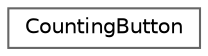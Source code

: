 digraph "Graphical Class Hierarchy"
{
 // LATEX_PDF_SIZE
  bgcolor="transparent";
  edge [fontname=Helvetica,fontsize=10,labelfontname=Helvetica,labelfontsize=10];
  node [fontname=Helvetica,fontsize=10,shape=box,height=0.2,width=0.4];
  rankdir="LR";
  Node0 [id="Node000000",label="CountingButton",height=0.2,width=0.4,color="grey40", fillcolor="white", style="filled",URL="$d6/d58/class_counting_button.html",tooltip=" "];
}
